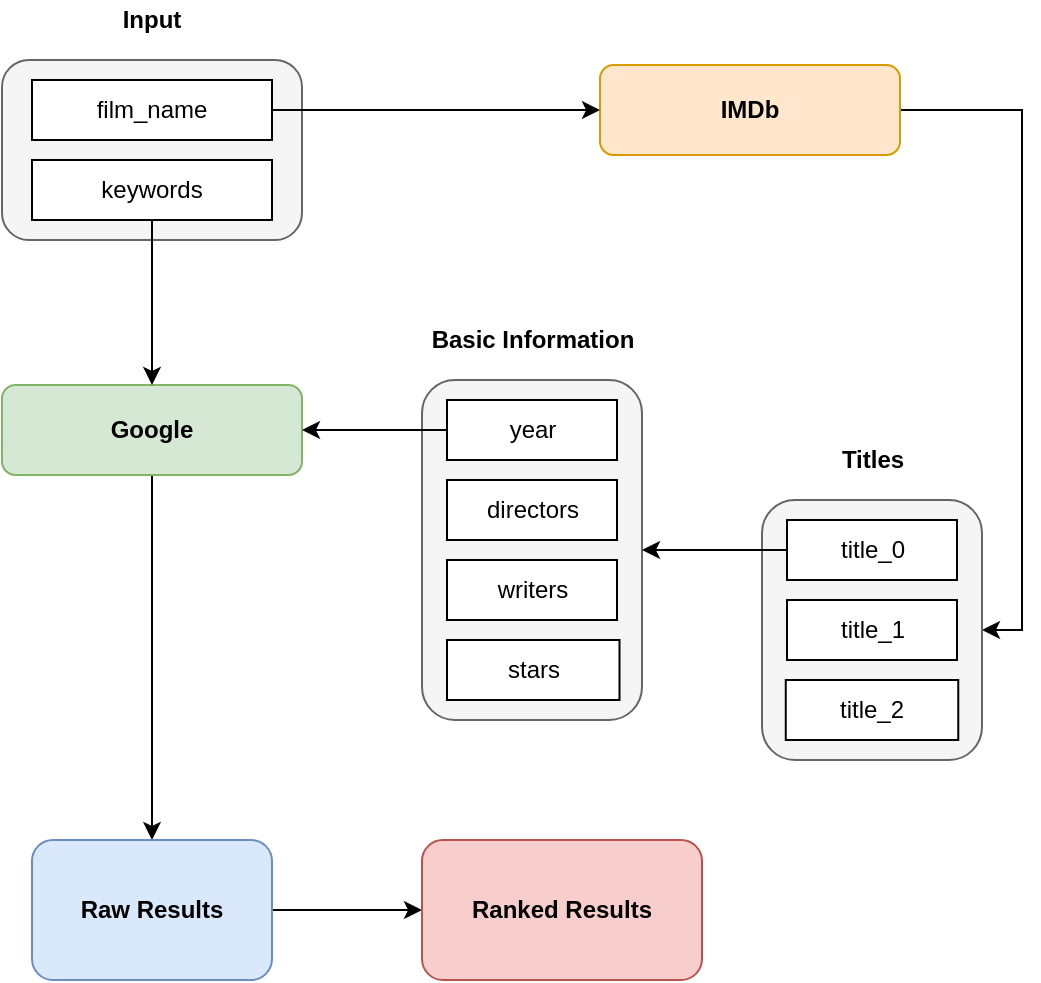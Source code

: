 <mxfile version="13.9.9" type="device"><diagram id="M6qRfhyL_GaXfdQp6OYC" name="Page-1"><mxGraphModel dx="1406" dy="801" grid="1" gridSize="10" guides="1" tooltips="1" connect="1" arrows="1" fold="1" page="1" pageScale="1" pageWidth="980" pageHeight="690" math="0" shadow="0"><root><mxCell id="0"/><mxCell id="1" parent="0"/><mxCell id="3FPsMEqUAj2GU13oQUUS-9" value="" style="group" vertex="1" connectable="0" parent="1"><mxGeometry x="100" y="40" width="150" height="120" as="geometry"/></mxCell><mxCell id="3FPsMEqUAj2GU13oQUUS-5" value="" style="group;fillColor=#ffffff;container=0;" vertex="1" connectable="0" parent="3FPsMEqUAj2GU13oQUUS-9"><mxGeometry y="30" width="150" height="90" as="geometry"/></mxCell><mxCell id="3FPsMEqUAj2GU13oQUUS-6" value="&lt;b&gt;Input&lt;/b&gt;" style="text;html=1;strokeColor=none;fillColor=none;align=center;verticalAlign=middle;whiteSpace=wrap;rounded=0;" vertex="1" parent="3FPsMEqUAj2GU13oQUUS-9"><mxGeometry x="55" width="40" height="20" as="geometry"/></mxCell><mxCell id="3FPsMEqUAj2GU13oQUUS-1" value="" style="rounded=1;whiteSpace=wrap;html=1;fillColor=#f5f5f5;strokeColor=#666666;fontColor=#333333;" vertex="1" parent="3FPsMEqUAj2GU13oQUUS-9"><mxGeometry y="30" width="150" height="90" as="geometry"/></mxCell><mxCell id="3FPsMEqUAj2GU13oQUUS-2" value="film_name" style="rounded=0;whiteSpace=wrap;html=1;" vertex="1" parent="3FPsMEqUAj2GU13oQUUS-9"><mxGeometry x="15" y="40" width="120" height="30" as="geometry"/></mxCell><mxCell id="3FPsMEqUAj2GU13oQUUS-4" value="keywords" style="rounded=0;whiteSpace=wrap;html=1;" vertex="1" parent="3FPsMEqUAj2GU13oQUUS-9"><mxGeometry x="15" y="80" width="120" height="30" as="geometry"/></mxCell><mxCell id="3FPsMEqUAj2GU13oQUUS-52" style="edgeStyle=orthogonalEdgeStyle;rounded=0;orthogonalLoop=1;jettySize=auto;html=1;exitX=1;exitY=0.5;exitDx=0;exitDy=0;entryX=1;entryY=0.5;entryDx=0;entryDy=0;" edge="1" parent="1" source="3FPsMEqUAj2GU13oQUUS-14" target="3FPsMEqUAj2GU13oQUUS-23"><mxGeometry relative="1" as="geometry"/></mxCell><mxCell id="3FPsMEqUAj2GU13oQUUS-14" value="&lt;b&gt;IMDb&lt;/b&gt;" style="rounded=1;whiteSpace=wrap;html=1;fillColor=#ffe6cc;strokeColor=#d79b00;" vertex="1" parent="1"><mxGeometry x="399" y="72.5" width="150" height="45" as="geometry"/></mxCell><mxCell id="3FPsMEqUAj2GU13oQUUS-55" style="edgeStyle=orthogonalEdgeStyle;rounded=0;orthogonalLoop=1;jettySize=auto;html=1;exitX=0.5;exitY=1;exitDx=0;exitDy=0;" edge="1" parent="1" source="3FPsMEqUAj2GU13oQUUS-17" target="3FPsMEqUAj2GU13oQUUS-56"><mxGeometry relative="1" as="geometry"><mxPoint x="174.8" y="450" as="targetPoint"/></mxGeometry></mxCell><mxCell id="3FPsMEqUAj2GU13oQUUS-17" value="&lt;b&gt;Google&lt;/b&gt;" style="rounded=1;whiteSpace=wrap;html=1;fillColor=#d5e8d4;strokeColor=#82b366;" vertex="1" parent="1"><mxGeometry x="100" y="232.5" width="150" height="45" as="geometry"/></mxCell><mxCell id="3FPsMEqUAj2GU13oQUUS-32" value="" style="group" vertex="1" connectable="0" parent="1"><mxGeometry x="480" y="260" width="110" height="160" as="geometry"/></mxCell><mxCell id="3FPsMEqUAj2GU13oQUUS-22" value="&lt;b&gt;Titles&lt;/b&gt;" style="text;html=1;strokeColor=none;fillColor=none;align=center;verticalAlign=middle;whiteSpace=wrap;rounded=0;" vertex="1" parent="3FPsMEqUAj2GU13oQUUS-32"><mxGeometry x="18.75" width="72.5" height="20" as="geometry"/></mxCell><mxCell id="3FPsMEqUAj2GU13oQUUS-23" value="" style="rounded=1;whiteSpace=wrap;html=1;fillColor=#f5f5f5;strokeColor=#666666;fontColor=#333333;" vertex="1" parent="3FPsMEqUAj2GU13oQUUS-32"><mxGeometry y="30" width="110" height="130" as="geometry"/></mxCell><mxCell id="3FPsMEqUAj2GU13oQUUS-24" value="title_0" style="rounded=0;whiteSpace=wrap;html=1;" vertex="1" parent="3FPsMEqUAj2GU13oQUUS-32"><mxGeometry x="12.5" y="40" width="85" height="30" as="geometry"/></mxCell><mxCell id="3FPsMEqUAj2GU13oQUUS-25" value="title_1" style="rounded=0;whiteSpace=wrap;html=1;" vertex="1" parent="3FPsMEqUAj2GU13oQUUS-32"><mxGeometry x="12.5" y="80" width="85" height="30" as="geometry"/></mxCell><mxCell id="3FPsMEqUAj2GU13oQUUS-31" value="title_2" style="rounded=0;whiteSpace=wrap;html=1;" vertex="1" parent="3FPsMEqUAj2GU13oQUUS-32"><mxGeometry x="11.88" y="120" width="86.25" height="30" as="geometry"/></mxCell><mxCell id="3FPsMEqUAj2GU13oQUUS-46" value="" style="group" vertex="1" connectable="0" parent="1"><mxGeometry x="310" y="200" width="111.25" height="200" as="geometry"/></mxCell><mxCell id="3FPsMEqUAj2GU13oQUUS-34" value="&lt;b&gt;Basic Information&lt;/b&gt;" style="text;html=1;strokeColor=none;fillColor=none;align=center;verticalAlign=middle;whiteSpace=wrap;rounded=0;" vertex="1" parent="3FPsMEqUAj2GU13oQUUS-46"><mxGeometry width="111.25" height="20" as="geometry"/></mxCell><mxCell id="3FPsMEqUAj2GU13oQUUS-35" value="" style="rounded=1;whiteSpace=wrap;html=1;fillColor=#f5f5f5;strokeColor=#666666;fontColor=#333333;" vertex="1" parent="3FPsMEqUAj2GU13oQUUS-46"><mxGeometry y="30" width="110" height="170" as="geometry"/></mxCell><mxCell id="3FPsMEqUAj2GU13oQUUS-36" value="year" style="rounded=0;whiteSpace=wrap;html=1;" vertex="1" parent="3FPsMEqUAj2GU13oQUUS-46"><mxGeometry x="12.5" y="40" width="85" height="30" as="geometry"/></mxCell><mxCell id="3FPsMEqUAj2GU13oQUUS-37" value="directors" style="rounded=0;whiteSpace=wrap;html=1;" vertex="1" parent="3FPsMEqUAj2GU13oQUUS-46"><mxGeometry x="12.5" y="80" width="85" height="30" as="geometry"/></mxCell><mxCell id="3FPsMEqUAj2GU13oQUUS-38" value="stars" style="rounded=0;whiteSpace=wrap;html=1;" vertex="1" parent="3FPsMEqUAj2GU13oQUUS-46"><mxGeometry x="12.5" y="160" width="86.25" height="30" as="geometry"/></mxCell><mxCell id="3FPsMEqUAj2GU13oQUUS-44" value="writers" style="rounded=0;whiteSpace=wrap;html=1;" vertex="1" parent="3FPsMEqUAj2GU13oQUUS-46"><mxGeometry x="12.5" y="120" width="85" height="30" as="geometry"/></mxCell><mxCell id="3FPsMEqUAj2GU13oQUUS-49" style="edgeStyle=orthogonalEdgeStyle;rounded=0;orthogonalLoop=1;jettySize=auto;html=1;exitX=1;exitY=0.5;exitDx=0;exitDy=0;" edge="1" parent="1" source="3FPsMEqUAj2GU13oQUUS-2" target="3FPsMEqUAj2GU13oQUUS-14"><mxGeometry relative="1" as="geometry"/></mxCell><mxCell id="3FPsMEqUAj2GU13oQUUS-51" style="edgeStyle=orthogonalEdgeStyle;rounded=0;orthogonalLoop=1;jettySize=auto;html=1;exitX=0;exitY=0.5;exitDx=0;exitDy=0;entryX=1;entryY=0.5;entryDx=0;entryDy=0;" edge="1" parent="1" source="3FPsMEqUAj2GU13oQUUS-24" target="3FPsMEqUAj2GU13oQUUS-35"><mxGeometry relative="1" as="geometry"/></mxCell><mxCell id="3FPsMEqUAj2GU13oQUUS-53" style="edgeStyle=orthogonalEdgeStyle;rounded=0;orthogonalLoop=1;jettySize=auto;html=1;exitX=0;exitY=0.5;exitDx=0;exitDy=0;" edge="1" parent="1" source="3FPsMEqUAj2GU13oQUUS-36" target="3FPsMEqUAj2GU13oQUUS-17"><mxGeometry relative="1" as="geometry"/></mxCell><mxCell id="3FPsMEqUAj2GU13oQUUS-54" style="edgeStyle=orthogonalEdgeStyle;rounded=0;orthogonalLoop=1;jettySize=auto;html=1;entryX=0.5;entryY=0;entryDx=0;entryDy=0;" edge="1" parent="1" source="3FPsMEqUAj2GU13oQUUS-4" target="3FPsMEqUAj2GU13oQUUS-17"><mxGeometry relative="1" as="geometry"/></mxCell><mxCell id="3FPsMEqUAj2GU13oQUUS-58" value="" style="edgeStyle=orthogonalEdgeStyle;rounded=0;orthogonalLoop=1;jettySize=auto;html=1;" edge="1" parent="1" source="3FPsMEqUAj2GU13oQUUS-56" target="3FPsMEqUAj2GU13oQUUS-57"><mxGeometry relative="1" as="geometry"/></mxCell><mxCell id="3FPsMEqUAj2GU13oQUUS-56" value="&lt;b&gt;Raw Results&lt;/b&gt;" style="rounded=1;whiteSpace=wrap;html=1;fillColor=#dae8fc;strokeColor=#6c8ebf;" vertex="1" parent="1"><mxGeometry x="115" y="460" width="120" height="70" as="geometry"/></mxCell><mxCell id="3FPsMEqUAj2GU13oQUUS-57" value="&lt;b&gt;Ranked Results&lt;/b&gt;" style="whiteSpace=wrap;html=1;rounded=1;strokeColor=#b85450;fillColor=#f8cecc;" vertex="1" parent="1"><mxGeometry x="310" y="460" width="140" height="70" as="geometry"/></mxCell></root></mxGraphModel></diagram></mxfile>